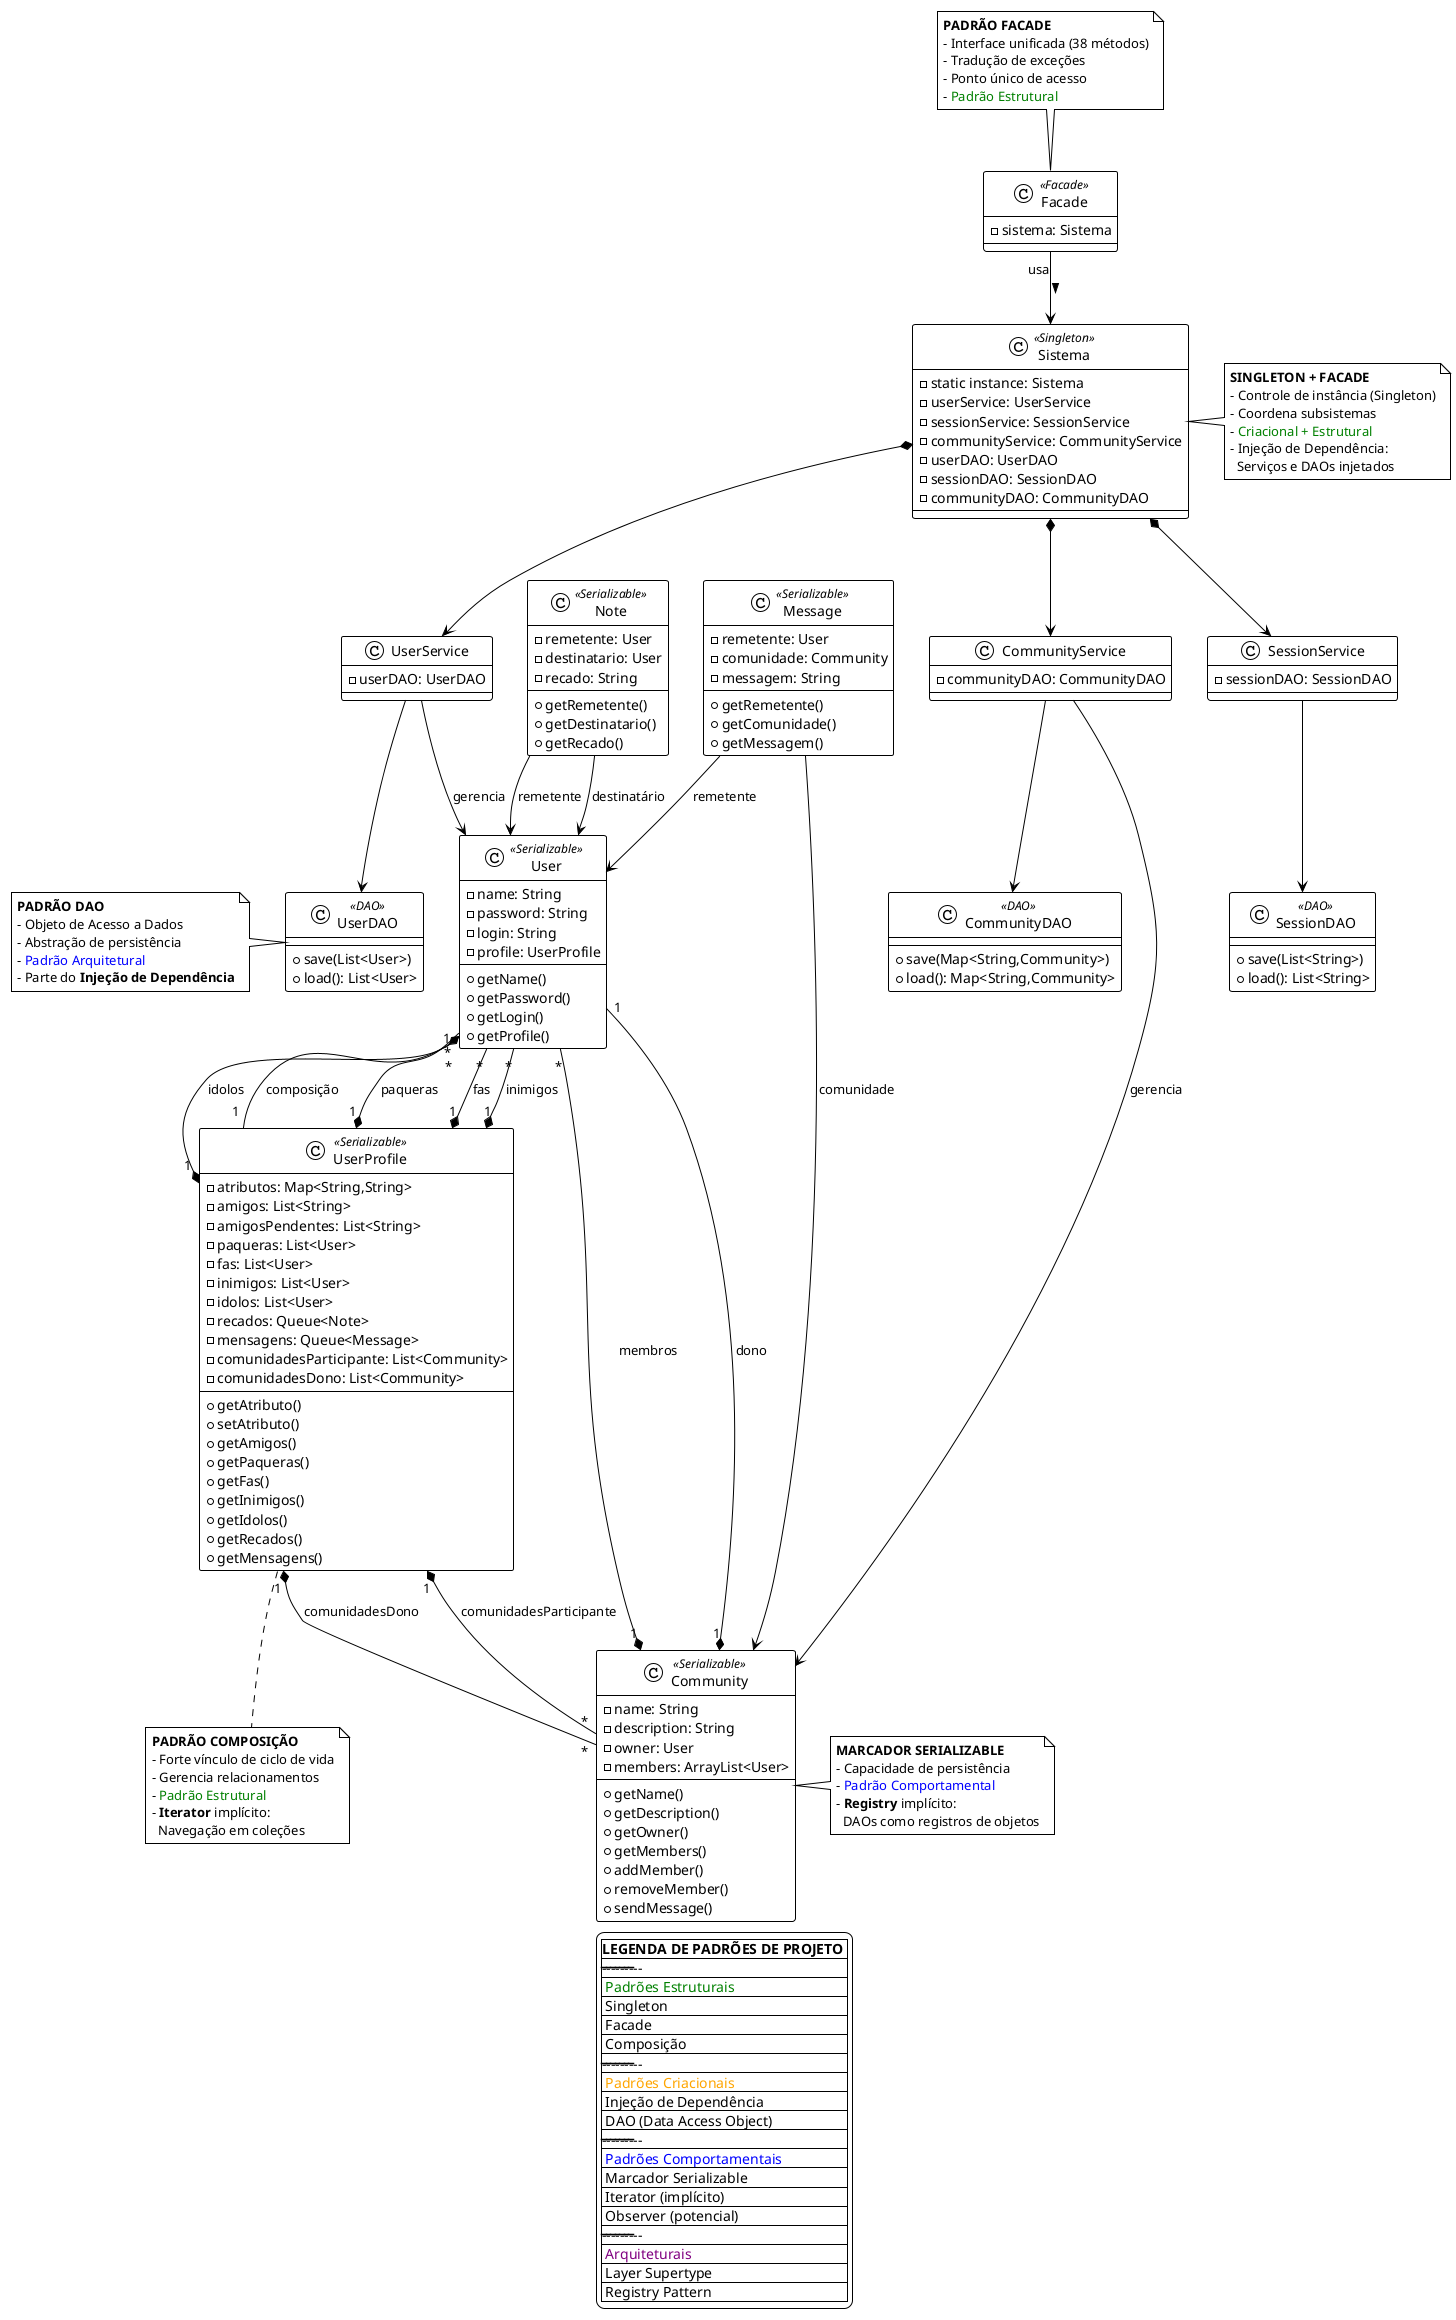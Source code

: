 @startuml
!theme plain
top to bottom direction

' ========== CLASSES PRINCIPAIS ==========
class Sistema <<Singleton>> {
    - static instance: Sistema
    - userService: UserService
    - sessionService: SessionService
    - communityService: CommunityService
    - userDAO: UserDAO
    - sessionDAO: SessionDAO
    - communityDAO: CommunityDAO
}

class Facade <<Facade>> {
    - sistema: Sistema
}

' ========== SERVIÇOS ==========
class UserService {
    - userDAO: UserDAO
}

class SessionService {
    - sessionDAO: SessionDAO
}

class CommunityService {
    - communityDAO: CommunityDAO
}

' ========== PERSISTÊNCIA ==========
class UserDAO <<DAO>> {
    + save(List<User>)
    + load(): List<User>
}

class SessionDAO <<DAO>> {
    + save(List<String>)
    + load(): List<String>
}

class CommunityDAO <<DAO>> {
    + save(Map<String,Community>)
    + load(): Map<String,Community>
}

' ========== MODELOS DE DOMÍNIO ==========
class User <<Serializable>> {
    - name: String
    - password: String
    - login: String
    - profile: UserProfile
    --
    + getName()
    + getPassword()
    + getLogin()
    + getProfile()
}

class UserProfile <<Serializable>> {
    - atributos: Map<String,String>
    - amigos: List<String>
    - amigosPendentes: List<String>
    - paqueras: List<User>
    - fas: List<User>
    - inimigos: List<User>
    - idolos: List<User>
    - recados: Queue<Note>
    - mensagens: Queue<Message>
    - comunidadesParticipante: List<Community>
    - comunidadesDono: List<Community>
    --
    + getAtributo()
    + setAtributo()
    + getAmigos()
    + getPaqueras()
    + getFas()
    + getInimigos()
    + getIdolos()
    + getRecados()
    + getMensagens()
}

class Community <<Serializable>> {
    - name: String
    - description: String
    - owner: User
    - members: ArrayList<User>
    --
    + getName()
    + getDescription()
    + getOwner()
    + getMembers()
    + addMember()
    + removeMember()
    + sendMessage()
}

class Message <<Serializable>> {
    - remetente: User
    - comunidade: Community
    - messagem: String
    --
    + getRemetente()
    + getComunidade()
    + getMessagem()
}

class Note <<Serializable>> {
    - remetente: User
    - destinatario: User
    - recado: String
    --
    + getRemetente()
    + getDestinatario()
    + getRecado()
}

' ========== RELACIONAMENTOS ==========
Facade --> Sistema : "usa" >

Sistema *--> UserService
Sistema *--> SessionService
Sistema *--> CommunityService

UserService --> UserDAO
SessionService --> SessionDAO
CommunityService --> CommunityDAO

User "1" *-- "1" UserProfile : composição
Community "1" *-- "1" User : dono
Community "1" *-- "*" User : membros

UserService --> User : gerencia
CommunityService --> Community : gerencia

Message --> User : remetente
Message --> Community : comunidade
Note --> User : remetente
Note --> User : destinatário

UserProfile "1" *-- "*" Community : comunidadesDono
UserProfile "1" *-- "*" Community : comunidadesParticipante
UserProfile "1" *-- "*" User : paqueras
UserProfile "1" *-- "*" User : fas
UserProfile "1" *-- "*" User : inimigos
UserProfile "1" *-- "*" User : idolos

' ========== NOTAS SOBRE PADRÕES ==========
note top of Facade
<b>PADRÃO FACADE</b>
- Interface unificada (38 métodos)
- Tradução de exceções
- Ponto único de acesso
- <color:green>Padrão Estrutural</color>
end note

note right of Sistema
<b>SINGLETON + FACADE</b>
- Controle de instância (Singleton)
- Coordena subsistemas
- <color:green>Criacional + Estrutural</color>
- Injeção de Dependência:
  Serviços e DAOs injetados
end note

note left of UserDAO
<b>PADRÃO DAO</b>
- Objeto de Acesso a Dados
- Abstração de persistência
- <color:blue>Padrão Arquitetural</color>
- Parte do <b>Injeção de Dependência</b>
end note

note bottom of UserProfile
<b>PADRÃO COMPOSIÇÃO</b>
- Forte vínculo de ciclo de vida
- Gerencia relacionamentos
- <color:green>Padrão Estrutural</color>
- <b>Iterator</b> implícito:
  Navegação em coleções
end note

note right of Community
<b>MARCADOR SERIALIZABLE</b>
- Capacidade de persistência
- <color:blue>Padrão Comportamental</color>
- <b>Registry</b> implícito:
  DAOs como registros de objetos
end note

' ========== LEGENDA COM PADRÕES ==========
legend
|<b>LEGENDA DE PADRÕES DE PROJETO</b> |
|-------------------------------------|
| <color:green>Padrões Estruturais</color> |
| Singleton    |
| Facade       |
| Composição  |
|-------------------------------------|
| <color:orange>Padrões Criacionais</color> |
| Injeção de Dependência |
| DAO (Data Access Object) |
|-------------------------------------|
| <color:blue>Padrões Comportamentais</color> |
| Marcador Serializable |
| Iterator (implícito) |
| Observer (potencial) |
|-------------------------------------|
| <color:purple>Arquiteturais</color> |
| Layer Supertype |
| Registry Pattern |
endlegend

@enduml